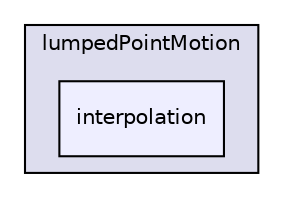digraph "src/lumpedPointMotion/interpolation" {
  bgcolor=transparent;
  compound=true
  node [ fontsize="10", fontname="Helvetica"];
  edge [ labelfontsize="10", labelfontname="Helvetica"];
  subgraph clusterdir_f040a96d06a810e977c8591d02f7d383 {
    graph [ bgcolor="#ddddee", pencolor="black", label="lumpedPointMotion" fontname="Helvetica", fontsize="10", URL="dir_f040a96d06a810e977c8591d02f7d383.html"]
  dir_447d11ed667b6d6e52bbdeec2537edcd [shape=box, label="interpolation", style="filled", fillcolor="#eeeeff", pencolor="black", URL="dir_447d11ed667b6d6e52bbdeec2537edcd.html"];
  }
}
